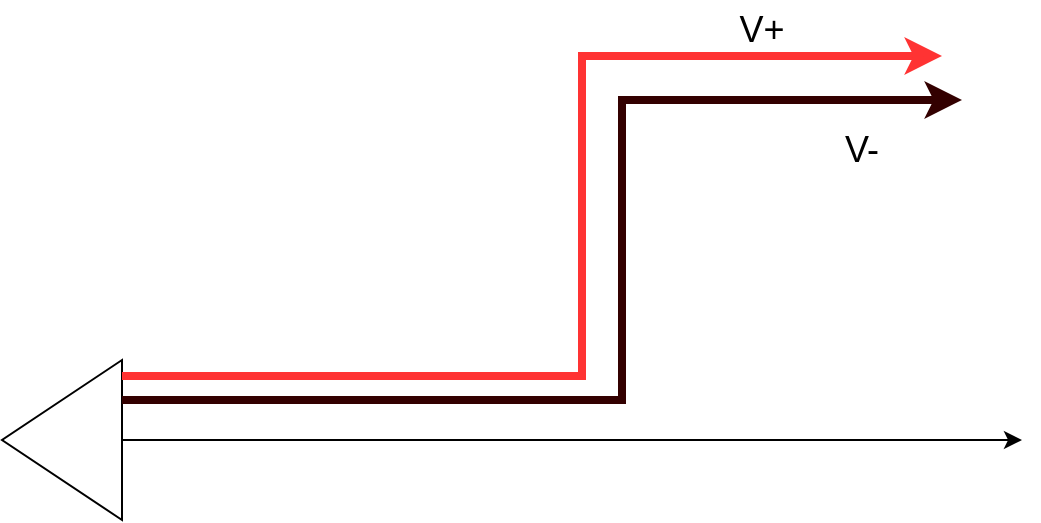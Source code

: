 <mxfile version="27.1.6">
  <diagram name="Page-1" id="3CV-syrtmnGgcGUtcbxZ">
    <mxGraphModel dx="1097" dy="698" grid="1" gridSize="10" guides="1" tooltips="1" connect="1" arrows="1" fold="1" page="1" pageScale="1" pageWidth="1600" pageHeight="900" math="0" shadow="0">
      <root>
        <mxCell id="0" />
        <mxCell id="1" parent="0" />
        <mxCell id="vXQ96M-JIcB51RonOeTq-1" value="" style="triangle;whiteSpace=wrap;html=1;rotation=-180;" vertex="1" parent="1">
          <mxGeometry x="240" y="340" width="60" height="80" as="geometry" />
        </mxCell>
        <mxCell id="vXQ96M-JIcB51RonOeTq-2" value="" style="endArrow=classic;html=1;rounded=0;exitX=0;exitY=0.75;exitDx=0;exitDy=0;strokeColor=#FF3333;strokeWidth=4;" edge="1" parent="1">
          <mxGeometry width="50" height="50" relative="1" as="geometry">
            <mxPoint x="300" y="348" as="sourcePoint" />
            <mxPoint x="710" y="188" as="targetPoint" />
            <Array as="points">
              <mxPoint x="530" y="348" />
              <mxPoint x="530" y="188" />
            </Array>
          </mxGeometry>
        </mxCell>
        <mxCell id="vXQ96M-JIcB51RonOeTq-4" value="&lt;font style=&quot;font-size: 18px;&quot;&gt;V+&lt;/font&gt;" style="text;html=1;align=center;verticalAlign=middle;whiteSpace=wrap;rounded=0;" vertex="1" parent="1">
          <mxGeometry x="590" y="160" width="60" height="30" as="geometry" />
        </mxCell>
        <mxCell id="vXQ96M-JIcB51RonOeTq-5" value="" style="endArrow=classic;html=1;rounded=0;exitX=0;exitY=0.75;exitDx=0;exitDy=0;strokeColor=#330000;strokeWidth=4;" edge="1" parent="1" source="vXQ96M-JIcB51RonOeTq-1">
          <mxGeometry width="50" height="50" relative="1" as="geometry">
            <mxPoint x="310" y="370" as="sourcePoint" />
            <mxPoint x="720" y="210" as="targetPoint" />
            <Array as="points">
              <mxPoint x="550" y="360" />
              <mxPoint x="550" y="210" />
            </Array>
          </mxGeometry>
        </mxCell>
        <mxCell id="vXQ96M-JIcB51RonOeTq-6" value="&lt;font style=&quot;font-size: 18px;&quot;&gt;V-&lt;/font&gt;" style="text;html=1;align=center;verticalAlign=middle;whiteSpace=wrap;rounded=0;" vertex="1" parent="1">
          <mxGeometry x="640" y="220" width="60" height="30" as="geometry" />
        </mxCell>
        <mxCell id="vXQ96M-JIcB51RonOeTq-9" value="" style="endArrow=classic;html=1;rounded=0;exitX=0;exitY=0.5;exitDx=0;exitDy=0;" edge="1" parent="1" source="vXQ96M-JIcB51RonOeTq-1">
          <mxGeometry width="50" height="50" relative="1" as="geometry">
            <mxPoint x="670" y="360" as="sourcePoint" />
            <mxPoint x="750" y="380" as="targetPoint" />
            <Array as="points">
              <mxPoint x="550" y="380" />
            </Array>
          </mxGeometry>
        </mxCell>
      </root>
    </mxGraphModel>
  </diagram>
</mxfile>
